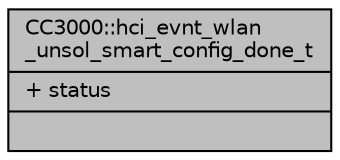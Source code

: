 digraph "CC3000::hci_evnt_wlan_unsol_smart_config_done_t"
{
  edge [fontname="Helvetica",fontsize="10",labelfontname="Helvetica",labelfontsize="10"];
  node [fontname="Helvetica",fontsize="10",shape=record];
  Node1 [label="{CC3000::hci_evnt_wlan\l_unsol_smart_config_done_t\n|+ status\l|}",height=0.2,width=0.4,color="black", fillcolor="grey75", style="filled", fontcolor="black"];
}
